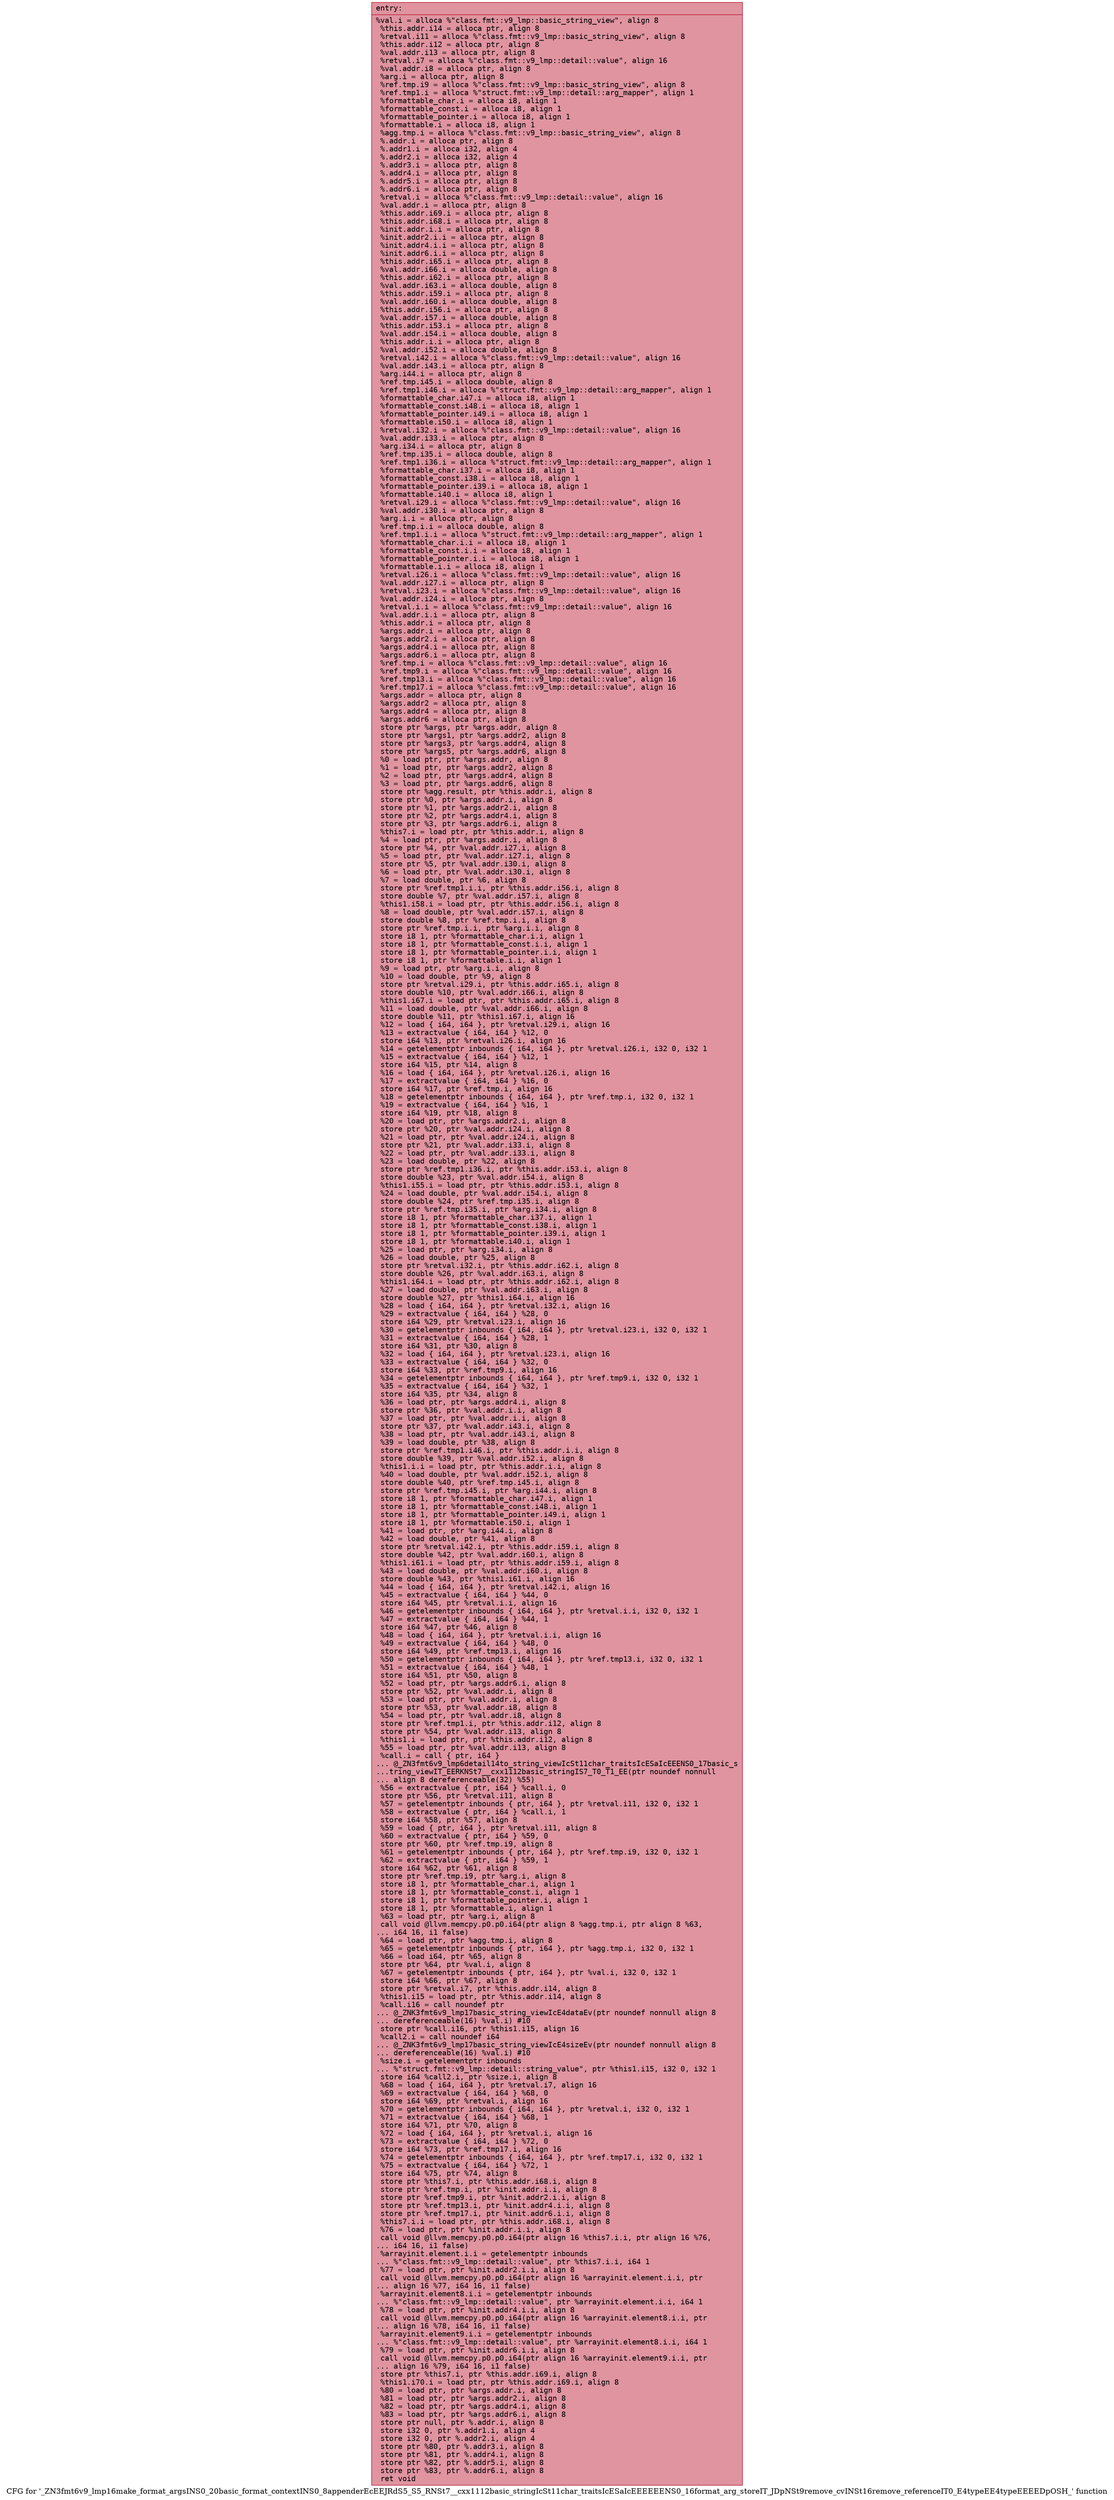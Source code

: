 digraph "CFG for '_ZN3fmt6v9_lmp16make_format_argsINS0_20basic_format_contextINS0_8appenderEcEEJRdS5_S5_RNSt7__cxx1112basic_stringIcSt11char_traitsIcESaIcEEEEEENS0_16format_arg_storeIT_JDpNSt9remove_cvINSt16remove_referenceIT0_E4typeEE4typeEEEEDpOSH_' function" {
	label="CFG for '_ZN3fmt6v9_lmp16make_format_argsINS0_20basic_format_contextINS0_8appenderEcEEJRdS5_S5_RNSt7__cxx1112basic_stringIcSt11char_traitsIcESaIcEEEEEENS0_16format_arg_storeIT_JDpNSt9remove_cvINSt16remove_referenceIT0_E4typeEE4typeEEEEDpOSH_' function";

	Node0x55e522878ea0 [shape=record,color="#b70d28ff", style=filled, fillcolor="#b70d2870" fontname="Courier",label="{entry:\l|  %val.i = alloca %\"class.fmt::v9_lmp::basic_string_view\", align 8\l  %this.addr.i14 = alloca ptr, align 8\l  %retval.i11 = alloca %\"class.fmt::v9_lmp::basic_string_view\", align 8\l  %this.addr.i12 = alloca ptr, align 8\l  %val.addr.i13 = alloca ptr, align 8\l  %retval.i7 = alloca %\"class.fmt::v9_lmp::detail::value\", align 16\l  %val.addr.i8 = alloca ptr, align 8\l  %arg.i = alloca ptr, align 8\l  %ref.tmp.i9 = alloca %\"class.fmt::v9_lmp::basic_string_view\", align 8\l  %ref.tmp1.i = alloca %\"struct.fmt::v9_lmp::detail::arg_mapper\", align 1\l  %formattable_char.i = alloca i8, align 1\l  %formattable_const.i = alloca i8, align 1\l  %formattable_pointer.i = alloca i8, align 1\l  %formattable.i = alloca i8, align 1\l  %agg.tmp.i = alloca %\"class.fmt::v9_lmp::basic_string_view\", align 8\l  %.addr.i = alloca ptr, align 8\l  %.addr1.i = alloca i32, align 4\l  %.addr2.i = alloca i32, align 4\l  %.addr3.i = alloca ptr, align 8\l  %.addr4.i = alloca ptr, align 8\l  %.addr5.i = alloca ptr, align 8\l  %.addr6.i = alloca ptr, align 8\l  %retval.i = alloca %\"class.fmt::v9_lmp::detail::value\", align 16\l  %val.addr.i = alloca ptr, align 8\l  %this.addr.i69.i = alloca ptr, align 8\l  %this.addr.i68.i = alloca ptr, align 8\l  %init.addr.i.i = alloca ptr, align 8\l  %init.addr2.i.i = alloca ptr, align 8\l  %init.addr4.i.i = alloca ptr, align 8\l  %init.addr6.i.i = alloca ptr, align 8\l  %this.addr.i65.i = alloca ptr, align 8\l  %val.addr.i66.i = alloca double, align 8\l  %this.addr.i62.i = alloca ptr, align 8\l  %val.addr.i63.i = alloca double, align 8\l  %this.addr.i59.i = alloca ptr, align 8\l  %val.addr.i60.i = alloca double, align 8\l  %this.addr.i56.i = alloca ptr, align 8\l  %val.addr.i57.i = alloca double, align 8\l  %this.addr.i53.i = alloca ptr, align 8\l  %val.addr.i54.i = alloca double, align 8\l  %this.addr.i.i = alloca ptr, align 8\l  %val.addr.i52.i = alloca double, align 8\l  %retval.i42.i = alloca %\"class.fmt::v9_lmp::detail::value\", align 16\l  %val.addr.i43.i = alloca ptr, align 8\l  %arg.i44.i = alloca ptr, align 8\l  %ref.tmp.i45.i = alloca double, align 8\l  %ref.tmp1.i46.i = alloca %\"struct.fmt::v9_lmp::detail::arg_mapper\", align 1\l  %formattable_char.i47.i = alloca i8, align 1\l  %formattable_const.i48.i = alloca i8, align 1\l  %formattable_pointer.i49.i = alloca i8, align 1\l  %formattable.i50.i = alloca i8, align 1\l  %retval.i32.i = alloca %\"class.fmt::v9_lmp::detail::value\", align 16\l  %val.addr.i33.i = alloca ptr, align 8\l  %arg.i34.i = alloca ptr, align 8\l  %ref.tmp.i35.i = alloca double, align 8\l  %ref.tmp1.i36.i = alloca %\"struct.fmt::v9_lmp::detail::arg_mapper\", align 1\l  %formattable_char.i37.i = alloca i8, align 1\l  %formattable_const.i38.i = alloca i8, align 1\l  %formattable_pointer.i39.i = alloca i8, align 1\l  %formattable.i40.i = alloca i8, align 1\l  %retval.i29.i = alloca %\"class.fmt::v9_lmp::detail::value\", align 16\l  %val.addr.i30.i = alloca ptr, align 8\l  %arg.i.i = alloca ptr, align 8\l  %ref.tmp.i.i = alloca double, align 8\l  %ref.tmp1.i.i = alloca %\"struct.fmt::v9_lmp::detail::arg_mapper\", align 1\l  %formattable_char.i.i = alloca i8, align 1\l  %formattable_const.i.i = alloca i8, align 1\l  %formattable_pointer.i.i = alloca i8, align 1\l  %formattable.i.i = alloca i8, align 1\l  %retval.i26.i = alloca %\"class.fmt::v9_lmp::detail::value\", align 16\l  %val.addr.i27.i = alloca ptr, align 8\l  %retval.i23.i = alloca %\"class.fmt::v9_lmp::detail::value\", align 16\l  %val.addr.i24.i = alloca ptr, align 8\l  %retval.i.i = alloca %\"class.fmt::v9_lmp::detail::value\", align 16\l  %val.addr.i.i = alloca ptr, align 8\l  %this.addr.i = alloca ptr, align 8\l  %args.addr.i = alloca ptr, align 8\l  %args.addr2.i = alloca ptr, align 8\l  %args.addr4.i = alloca ptr, align 8\l  %args.addr6.i = alloca ptr, align 8\l  %ref.tmp.i = alloca %\"class.fmt::v9_lmp::detail::value\", align 16\l  %ref.tmp9.i = alloca %\"class.fmt::v9_lmp::detail::value\", align 16\l  %ref.tmp13.i = alloca %\"class.fmt::v9_lmp::detail::value\", align 16\l  %ref.tmp17.i = alloca %\"class.fmt::v9_lmp::detail::value\", align 16\l  %args.addr = alloca ptr, align 8\l  %args.addr2 = alloca ptr, align 8\l  %args.addr4 = alloca ptr, align 8\l  %args.addr6 = alloca ptr, align 8\l  store ptr %args, ptr %args.addr, align 8\l  store ptr %args1, ptr %args.addr2, align 8\l  store ptr %args3, ptr %args.addr4, align 8\l  store ptr %args5, ptr %args.addr6, align 8\l  %0 = load ptr, ptr %args.addr, align 8\l  %1 = load ptr, ptr %args.addr2, align 8\l  %2 = load ptr, ptr %args.addr4, align 8\l  %3 = load ptr, ptr %args.addr6, align 8\l  store ptr %agg.result, ptr %this.addr.i, align 8\l  store ptr %0, ptr %args.addr.i, align 8\l  store ptr %1, ptr %args.addr2.i, align 8\l  store ptr %2, ptr %args.addr4.i, align 8\l  store ptr %3, ptr %args.addr6.i, align 8\l  %this7.i = load ptr, ptr %this.addr.i, align 8\l  %4 = load ptr, ptr %args.addr.i, align 8\l  store ptr %4, ptr %val.addr.i27.i, align 8\l  %5 = load ptr, ptr %val.addr.i27.i, align 8\l  store ptr %5, ptr %val.addr.i30.i, align 8\l  %6 = load ptr, ptr %val.addr.i30.i, align 8\l  %7 = load double, ptr %6, align 8\l  store ptr %ref.tmp1.i.i, ptr %this.addr.i56.i, align 8\l  store double %7, ptr %val.addr.i57.i, align 8\l  %this1.i58.i = load ptr, ptr %this.addr.i56.i, align 8\l  %8 = load double, ptr %val.addr.i57.i, align 8\l  store double %8, ptr %ref.tmp.i.i, align 8\l  store ptr %ref.tmp.i.i, ptr %arg.i.i, align 8\l  store i8 1, ptr %formattable_char.i.i, align 1\l  store i8 1, ptr %formattable_const.i.i, align 1\l  store i8 1, ptr %formattable_pointer.i.i, align 1\l  store i8 1, ptr %formattable.i.i, align 1\l  %9 = load ptr, ptr %arg.i.i, align 8\l  %10 = load double, ptr %9, align 8\l  store ptr %retval.i29.i, ptr %this.addr.i65.i, align 8\l  store double %10, ptr %val.addr.i66.i, align 8\l  %this1.i67.i = load ptr, ptr %this.addr.i65.i, align 8\l  %11 = load double, ptr %val.addr.i66.i, align 8\l  store double %11, ptr %this1.i67.i, align 16\l  %12 = load \{ i64, i64 \}, ptr %retval.i29.i, align 16\l  %13 = extractvalue \{ i64, i64 \} %12, 0\l  store i64 %13, ptr %retval.i26.i, align 16\l  %14 = getelementptr inbounds \{ i64, i64 \}, ptr %retval.i26.i, i32 0, i32 1\l  %15 = extractvalue \{ i64, i64 \} %12, 1\l  store i64 %15, ptr %14, align 8\l  %16 = load \{ i64, i64 \}, ptr %retval.i26.i, align 16\l  %17 = extractvalue \{ i64, i64 \} %16, 0\l  store i64 %17, ptr %ref.tmp.i, align 16\l  %18 = getelementptr inbounds \{ i64, i64 \}, ptr %ref.tmp.i, i32 0, i32 1\l  %19 = extractvalue \{ i64, i64 \} %16, 1\l  store i64 %19, ptr %18, align 8\l  %20 = load ptr, ptr %args.addr2.i, align 8\l  store ptr %20, ptr %val.addr.i24.i, align 8\l  %21 = load ptr, ptr %val.addr.i24.i, align 8\l  store ptr %21, ptr %val.addr.i33.i, align 8\l  %22 = load ptr, ptr %val.addr.i33.i, align 8\l  %23 = load double, ptr %22, align 8\l  store ptr %ref.tmp1.i36.i, ptr %this.addr.i53.i, align 8\l  store double %23, ptr %val.addr.i54.i, align 8\l  %this1.i55.i = load ptr, ptr %this.addr.i53.i, align 8\l  %24 = load double, ptr %val.addr.i54.i, align 8\l  store double %24, ptr %ref.tmp.i35.i, align 8\l  store ptr %ref.tmp.i35.i, ptr %arg.i34.i, align 8\l  store i8 1, ptr %formattable_char.i37.i, align 1\l  store i8 1, ptr %formattable_const.i38.i, align 1\l  store i8 1, ptr %formattable_pointer.i39.i, align 1\l  store i8 1, ptr %formattable.i40.i, align 1\l  %25 = load ptr, ptr %arg.i34.i, align 8\l  %26 = load double, ptr %25, align 8\l  store ptr %retval.i32.i, ptr %this.addr.i62.i, align 8\l  store double %26, ptr %val.addr.i63.i, align 8\l  %this1.i64.i = load ptr, ptr %this.addr.i62.i, align 8\l  %27 = load double, ptr %val.addr.i63.i, align 8\l  store double %27, ptr %this1.i64.i, align 16\l  %28 = load \{ i64, i64 \}, ptr %retval.i32.i, align 16\l  %29 = extractvalue \{ i64, i64 \} %28, 0\l  store i64 %29, ptr %retval.i23.i, align 16\l  %30 = getelementptr inbounds \{ i64, i64 \}, ptr %retval.i23.i, i32 0, i32 1\l  %31 = extractvalue \{ i64, i64 \} %28, 1\l  store i64 %31, ptr %30, align 8\l  %32 = load \{ i64, i64 \}, ptr %retval.i23.i, align 16\l  %33 = extractvalue \{ i64, i64 \} %32, 0\l  store i64 %33, ptr %ref.tmp9.i, align 16\l  %34 = getelementptr inbounds \{ i64, i64 \}, ptr %ref.tmp9.i, i32 0, i32 1\l  %35 = extractvalue \{ i64, i64 \} %32, 1\l  store i64 %35, ptr %34, align 8\l  %36 = load ptr, ptr %args.addr4.i, align 8\l  store ptr %36, ptr %val.addr.i.i, align 8\l  %37 = load ptr, ptr %val.addr.i.i, align 8\l  store ptr %37, ptr %val.addr.i43.i, align 8\l  %38 = load ptr, ptr %val.addr.i43.i, align 8\l  %39 = load double, ptr %38, align 8\l  store ptr %ref.tmp1.i46.i, ptr %this.addr.i.i, align 8\l  store double %39, ptr %val.addr.i52.i, align 8\l  %this1.i.i = load ptr, ptr %this.addr.i.i, align 8\l  %40 = load double, ptr %val.addr.i52.i, align 8\l  store double %40, ptr %ref.tmp.i45.i, align 8\l  store ptr %ref.tmp.i45.i, ptr %arg.i44.i, align 8\l  store i8 1, ptr %formattable_char.i47.i, align 1\l  store i8 1, ptr %formattable_const.i48.i, align 1\l  store i8 1, ptr %formattable_pointer.i49.i, align 1\l  store i8 1, ptr %formattable.i50.i, align 1\l  %41 = load ptr, ptr %arg.i44.i, align 8\l  %42 = load double, ptr %41, align 8\l  store ptr %retval.i42.i, ptr %this.addr.i59.i, align 8\l  store double %42, ptr %val.addr.i60.i, align 8\l  %this1.i61.i = load ptr, ptr %this.addr.i59.i, align 8\l  %43 = load double, ptr %val.addr.i60.i, align 8\l  store double %43, ptr %this1.i61.i, align 16\l  %44 = load \{ i64, i64 \}, ptr %retval.i42.i, align 16\l  %45 = extractvalue \{ i64, i64 \} %44, 0\l  store i64 %45, ptr %retval.i.i, align 16\l  %46 = getelementptr inbounds \{ i64, i64 \}, ptr %retval.i.i, i32 0, i32 1\l  %47 = extractvalue \{ i64, i64 \} %44, 1\l  store i64 %47, ptr %46, align 8\l  %48 = load \{ i64, i64 \}, ptr %retval.i.i, align 16\l  %49 = extractvalue \{ i64, i64 \} %48, 0\l  store i64 %49, ptr %ref.tmp13.i, align 16\l  %50 = getelementptr inbounds \{ i64, i64 \}, ptr %ref.tmp13.i, i32 0, i32 1\l  %51 = extractvalue \{ i64, i64 \} %48, 1\l  store i64 %51, ptr %50, align 8\l  %52 = load ptr, ptr %args.addr6.i, align 8\l  store ptr %52, ptr %val.addr.i, align 8\l  %53 = load ptr, ptr %val.addr.i, align 8\l  store ptr %53, ptr %val.addr.i8, align 8\l  %54 = load ptr, ptr %val.addr.i8, align 8\l  store ptr %ref.tmp1.i, ptr %this.addr.i12, align 8\l  store ptr %54, ptr %val.addr.i13, align 8\l  %this1.i = load ptr, ptr %this.addr.i12, align 8\l  %55 = load ptr, ptr %val.addr.i13, align 8\l  %call.i = call \{ ptr, i64 \}\l... @_ZN3fmt6v9_lmp6detail14to_string_viewIcSt11char_traitsIcESaIcEEENS0_17basic_s\l...tring_viewIT_EERKNSt7__cxx1112basic_stringIS7_T0_T1_EE(ptr noundef nonnull\l... align 8 dereferenceable(32) %55)\l  %56 = extractvalue \{ ptr, i64 \} %call.i, 0\l  store ptr %56, ptr %retval.i11, align 8\l  %57 = getelementptr inbounds \{ ptr, i64 \}, ptr %retval.i11, i32 0, i32 1\l  %58 = extractvalue \{ ptr, i64 \} %call.i, 1\l  store i64 %58, ptr %57, align 8\l  %59 = load \{ ptr, i64 \}, ptr %retval.i11, align 8\l  %60 = extractvalue \{ ptr, i64 \} %59, 0\l  store ptr %60, ptr %ref.tmp.i9, align 8\l  %61 = getelementptr inbounds \{ ptr, i64 \}, ptr %ref.tmp.i9, i32 0, i32 1\l  %62 = extractvalue \{ ptr, i64 \} %59, 1\l  store i64 %62, ptr %61, align 8\l  store ptr %ref.tmp.i9, ptr %arg.i, align 8\l  store i8 1, ptr %formattable_char.i, align 1\l  store i8 1, ptr %formattable_const.i, align 1\l  store i8 1, ptr %formattable_pointer.i, align 1\l  store i8 1, ptr %formattable.i, align 1\l  %63 = load ptr, ptr %arg.i, align 8\l  call void @llvm.memcpy.p0.p0.i64(ptr align 8 %agg.tmp.i, ptr align 8 %63,\l... i64 16, i1 false)\l  %64 = load ptr, ptr %agg.tmp.i, align 8\l  %65 = getelementptr inbounds \{ ptr, i64 \}, ptr %agg.tmp.i, i32 0, i32 1\l  %66 = load i64, ptr %65, align 8\l  store ptr %64, ptr %val.i, align 8\l  %67 = getelementptr inbounds \{ ptr, i64 \}, ptr %val.i, i32 0, i32 1\l  store i64 %66, ptr %67, align 8\l  store ptr %retval.i7, ptr %this.addr.i14, align 8\l  %this1.i15 = load ptr, ptr %this.addr.i14, align 8\l  %call.i16 = call noundef ptr\l... @_ZNK3fmt6v9_lmp17basic_string_viewIcE4dataEv(ptr noundef nonnull align 8\l... dereferenceable(16) %val.i) #10\l  store ptr %call.i16, ptr %this1.i15, align 16\l  %call2.i = call noundef i64\l... @_ZNK3fmt6v9_lmp17basic_string_viewIcE4sizeEv(ptr noundef nonnull align 8\l... dereferenceable(16) %val.i) #10\l  %size.i = getelementptr inbounds\l... %\"struct.fmt::v9_lmp::detail::string_value\", ptr %this1.i15, i32 0, i32 1\l  store i64 %call2.i, ptr %size.i, align 8\l  %68 = load \{ i64, i64 \}, ptr %retval.i7, align 16\l  %69 = extractvalue \{ i64, i64 \} %68, 0\l  store i64 %69, ptr %retval.i, align 16\l  %70 = getelementptr inbounds \{ i64, i64 \}, ptr %retval.i, i32 0, i32 1\l  %71 = extractvalue \{ i64, i64 \} %68, 1\l  store i64 %71, ptr %70, align 8\l  %72 = load \{ i64, i64 \}, ptr %retval.i, align 16\l  %73 = extractvalue \{ i64, i64 \} %72, 0\l  store i64 %73, ptr %ref.tmp17.i, align 16\l  %74 = getelementptr inbounds \{ i64, i64 \}, ptr %ref.tmp17.i, i32 0, i32 1\l  %75 = extractvalue \{ i64, i64 \} %72, 1\l  store i64 %75, ptr %74, align 8\l  store ptr %this7.i, ptr %this.addr.i68.i, align 8\l  store ptr %ref.tmp.i, ptr %init.addr.i.i, align 8\l  store ptr %ref.tmp9.i, ptr %init.addr2.i.i, align 8\l  store ptr %ref.tmp13.i, ptr %init.addr4.i.i, align 8\l  store ptr %ref.tmp17.i, ptr %init.addr6.i.i, align 8\l  %this7.i.i = load ptr, ptr %this.addr.i68.i, align 8\l  %76 = load ptr, ptr %init.addr.i.i, align 8\l  call void @llvm.memcpy.p0.p0.i64(ptr align 16 %this7.i.i, ptr align 16 %76,\l... i64 16, i1 false)\l  %arrayinit.element.i.i = getelementptr inbounds\l... %\"class.fmt::v9_lmp::detail::value\", ptr %this7.i.i, i64 1\l  %77 = load ptr, ptr %init.addr2.i.i, align 8\l  call void @llvm.memcpy.p0.p0.i64(ptr align 16 %arrayinit.element.i.i, ptr\l... align 16 %77, i64 16, i1 false)\l  %arrayinit.element8.i.i = getelementptr inbounds\l... %\"class.fmt::v9_lmp::detail::value\", ptr %arrayinit.element.i.i, i64 1\l  %78 = load ptr, ptr %init.addr4.i.i, align 8\l  call void @llvm.memcpy.p0.p0.i64(ptr align 16 %arrayinit.element8.i.i, ptr\l... align 16 %78, i64 16, i1 false)\l  %arrayinit.element9.i.i = getelementptr inbounds\l... %\"class.fmt::v9_lmp::detail::value\", ptr %arrayinit.element8.i.i, i64 1\l  %79 = load ptr, ptr %init.addr6.i.i, align 8\l  call void @llvm.memcpy.p0.p0.i64(ptr align 16 %arrayinit.element9.i.i, ptr\l... align 16 %79, i64 16, i1 false)\l  store ptr %this7.i, ptr %this.addr.i69.i, align 8\l  %this1.i70.i = load ptr, ptr %this.addr.i69.i, align 8\l  %80 = load ptr, ptr %args.addr.i, align 8\l  %81 = load ptr, ptr %args.addr2.i, align 8\l  %82 = load ptr, ptr %args.addr4.i, align 8\l  %83 = load ptr, ptr %args.addr6.i, align 8\l  store ptr null, ptr %.addr.i, align 8\l  store i32 0, ptr %.addr1.i, align 4\l  store i32 0, ptr %.addr2.i, align 4\l  store ptr %80, ptr %.addr3.i, align 8\l  store ptr %81, ptr %.addr4.i, align 8\l  store ptr %82, ptr %.addr5.i, align 8\l  store ptr %83, ptr %.addr6.i, align 8\l  ret void\l}"];
}
